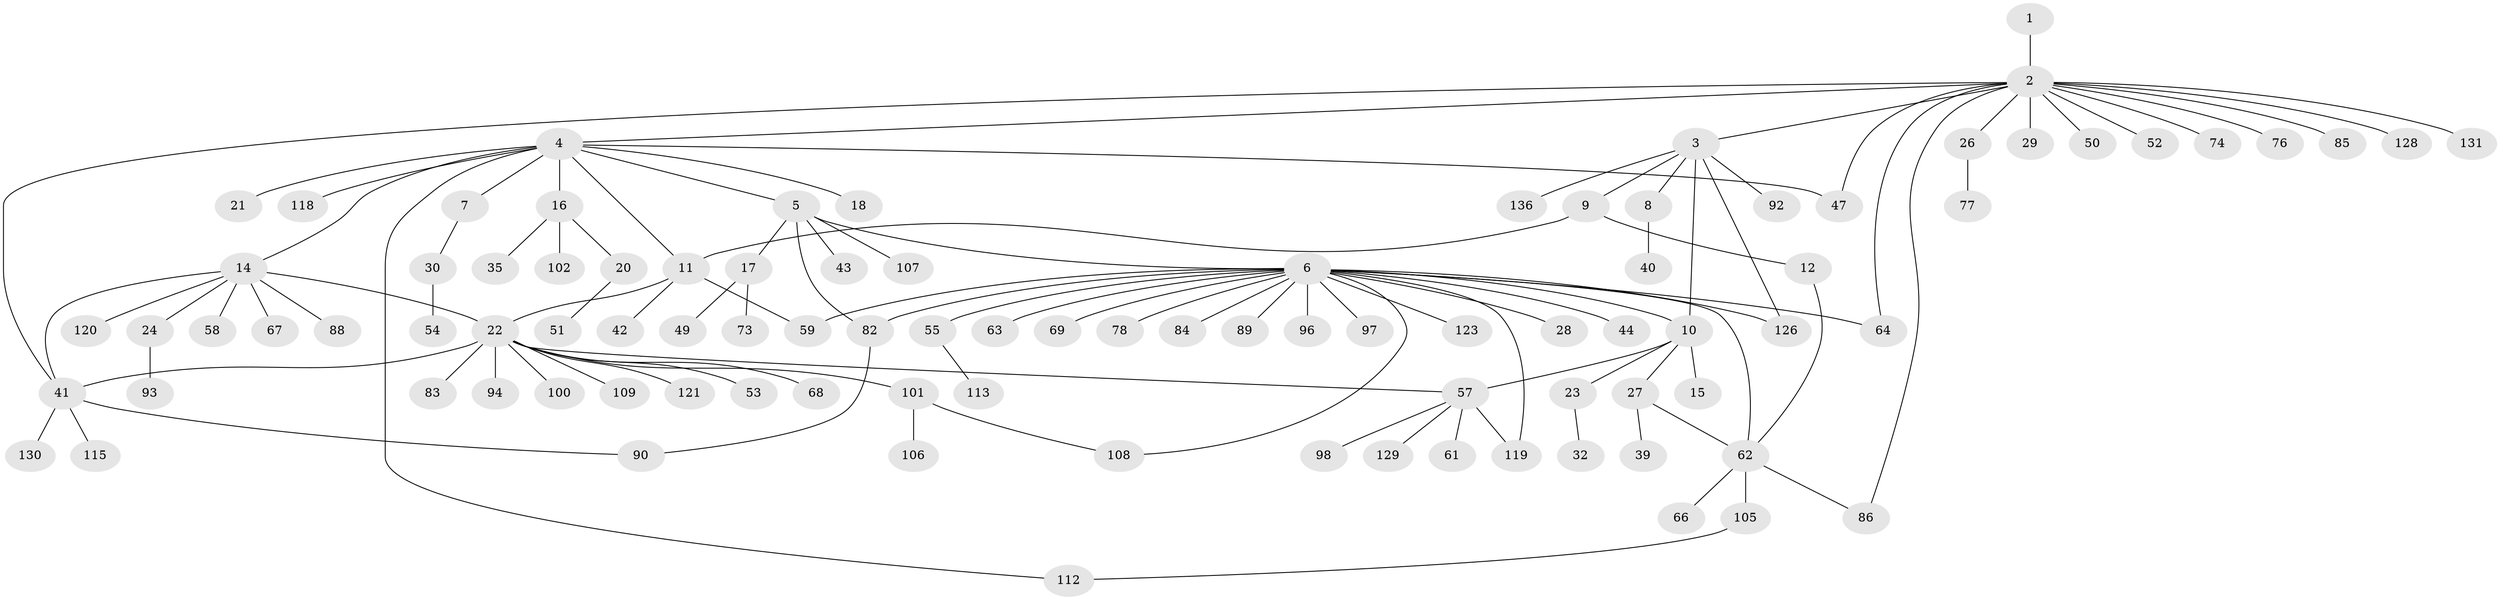 // original degree distribution, {1: 0.6102941176470589, 16: 0.014705882352941176, 7: 0.022058823529411766, 11: 0.007352941176470588, 6: 0.029411764705882353, 8: 0.007352941176470588, 2: 0.16176470588235295, 3: 0.07352941176470588, 5: 0.014705882352941176, 9: 0.007352941176470588, 12: 0.007352941176470588, 4: 0.04411764705882353}
// Generated by graph-tools (version 1.1) at 2025/18/03/04/25 18:18:21]
// undirected, 95 vertices, 112 edges
graph export_dot {
graph [start="1"]
  node [color=gray90,style=filled];
  1;
  2;
  3;
  4;
  5 [super="+99"];
  6 [super="+13"];
  7;
  8 [super="+91+34"];
  9;
  10 [super="+38"];
  11 [super="+122"];
  12 [super="+116"];
  14 [super="+19"];
  15;
  16 [super="+70"];
  17;
  18;
  20 [super="+114"];
  21;
  22 [super="+46+56+135+65+132"];
  23;
  24 [super="+45"];
  26;
  27 [super="+33"];
  28;
  29;
  30;
  32;
  35;
  39;
  40;
  41 [super="+117+79"];
  42;
  43;
  44;
  47 [super="+48+110"];
  49;
  50;
  51;
  52;
  53;
  54;
  55;
  57;
  58;
  59 [super="+87"];
  61;
  62 [super="+72+103+104+124"];
  63;
  64;
  66;
  67;
  68;
  69;
  73;
  74;
  76;
  77;
  78;
  82 [super="+95"];
  83;
  84;
  85;
  86;
  88;
  89;
  90 [super="+133"];
  92;
  93;
  94;
  96;
  97;
  98;
  100;
  101 [super="+111"];
  102;
  105;
  106;
  107;
  108 [super="+125"];
  109;
  112;
  113;
  115;
  118;
  119;
  120;
  121;
  123;
  126;
  128;
  129;
  130;
  131 [super="+134"];
  136;
  1 -- 2;
  2 -- 3;
  2 -- 4;
  2 -- 26;
  2 -- 29;
  2 -- 47;
  2 -- 50;
  2 -- 52;
  2 -- 64;
  2 -- 74;
  2 -- 76;
  2 -- 85;
  2 -- 86;
  2 -- 128;
  2 -- 131;
  2 -- 41;
  3 -- 8;
  3 -- 9;
  3 -- 10;
  3 -- 92;
  3 -- 126;
  3 -- 136;
  4 -- 5;
  4 -- 7;
  4 -- 11;
  4 -- 14;
  4 -- 16;
  4 -- 18;
  4 -- 21;
  4 -- 47;
  4 -- 112;
  4 -- 118;
  5 -- 6;
  5 -- 17;
  5 -- 43;
  5 -- 82;
  5 -- 107;
  6 -- 44;
  6 -- 59 [weight=2];
  6 -- 63;
  6 -- 69;
  6 -- 78;
  6 -- 82;
  6 -- 96;
  6 -- 97;
  6 -- 64;
  6 -- 10;
  6 -- 123;
  6 -- 108;
  6 -- 84;
  6 -- 55;
  6 -- 119;
  6 -- 89;
  6 -- 28;
  6 -- 126;
  6 -- 62;
  7 -- 30;
  8 -- 40;
  9 -- 11;
  9 -- 12;
  10 -- 15;
  10 -- 23;
  10 -- 27;
  10 -- 57;
  11 -- 22;
  11 -- 42;
  11 -- 59;
  12 -- 62;
  14 -- 67;
  14 -- 41;
  14 -- 22;
  14 -- 24;
  14 -- 58;
  14 -- 88;
  14 -- 120;
  16 -- 20;
  16 -- 35;
  16 -- 102;
  17 -- 49;
  17 -- 73;
  20 -- 51;
  22 -- 53;
  22 -- 83;
  22 -- 94;
  22 -- 109;
  22 -- 121;
  22 -- 57;
  22 -- 68;
  22 -- 100;
  22 -- 101;
  22 -- 41;
  23 -- 32;
  24 -- 93;
  26 -- 77;
  27 -- 39;
  27 -- 62;
  30 -- 54;
  41 -- 90;
  41 -- 115;
  41 -- 130;
  55 -- 113;
  57 -- 61;
  57 -- 98;
  57 -- 119;
  57 -- 129;
  62 -- 66;
  62 -- 86;
  62 -- 105;
  82 -- 90;
  101 -- 106;
  101 -- 108;
  105 -- 112;
}
